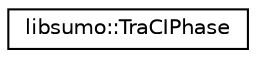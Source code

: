 digraph "Graphical Class Hierarchy"
{
  edge [fontname="Helvetica",fontsize="10",labelfontname="Helvetica",labelfontsize="10"];
  node [fontname="Helvetica",fontsize="10",shape=record];
  rankdir="LR";
  Node0 [label="libsumo::TraCIPhase",height=0.2,width=0.4,color="black", fillcolor="white", style="filled",URL="$dd/d25/classlibsumo_1_1_tra_c_i_phase.html"];
}
